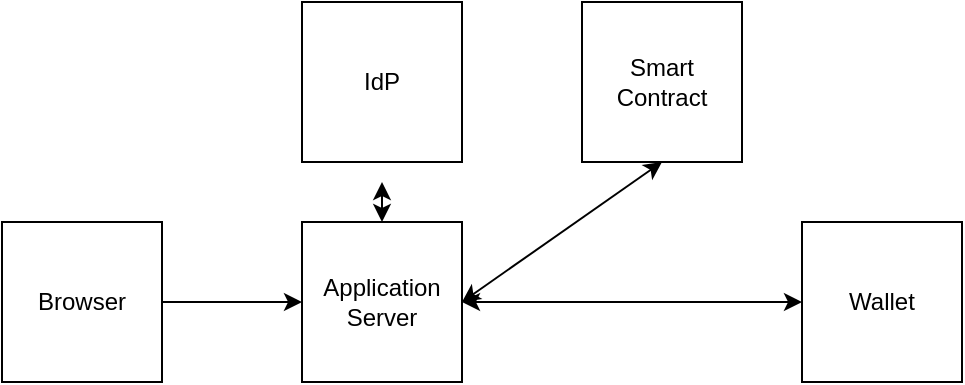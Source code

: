 <mxfile>
    <diagram id="2LEtX-EdP5Gn3Yh3HPrh" name="Page-1">
        <mxGraphModel dx="1421" dy="701" grid="1" gridSize="10" guides="1" tooltips="1" connect="1" arrows="1" fold="1" page="1" pageScale="1" pageWidth="850" pageHeight="1100" math="0" shadow="0">
            <root>
                <mxCell id="0"/>
                <mxCell id="1" parent="0"/>
                <mxCell id="2" value="IdP" style="whiteSpace=wrap;html=1;aspect=fixed;" vertex="1" parent="1">
                    <mxGeometry x="270" y="210" width="80" height="80" as="geometry"/>
                </mxCell>
                <mxCell id="3" value="Application Server" style="whiteSpace=wrap;html=1;aspect=fixed;" vertex="1" parent="1">
                    <mxGeometry x="270" y="320" width="80" height="80" as="geometry"/>
                </mxCell>
                <mxCell id="7" style="edgeStyle=none;html=1;entryX=0;entryY=0.5;entryDx=0;entryDy=0;" edge="1" parent="1" source="4" target="3">
                    <mxGeometry relative="1" as="geometry"/>
                </mxCell>
                <mxCell id="4" value="Browser" style="whiteSpace=wrap;html=1;aspect=fixed;" vertex="1" parent="1">
                    <mxGeometry x="120" y="320" width="80" height="80" as="geometry"/>
                </mxCell>
                <mxCell id="5" value="Smart Contract" style="whiteSpace=wrap;html=1;aspect=fixed;" vertex="1" parent="1">
                    <mxGeometry x="410" y="210" width="80" height="80" as="geometry"/>
                </mxCell>
                <mxCell id="6" value="Wallet" style="whiteSpace=wrap;html=1;aspect=fixed;" vertex="1" parent="1">
                    <mxGeometry x="520" y="320" width="80" height="80" as="geometry"/>
                </mxCell>
                <mxCell id="8" value="" style="endArrow=classic;startArrow=classic;html=1;exitX=0.5;exitY=0;exitDx=0;exitDy=0;" edge="1" parent="1" source="3">
                    <mxGeometry width="50" height="50" relative="1" as="geometry">
                        <mxPoint x="400" y="370" as="sourcePoint"/>
                        <mxPoint x="310" y="300" as="targetPoint"/>
                    </mxGeometry>
                </mxCell>
                <mxCell id="9" value="" style="endArrow=classic;startArrow=classic;html=1;exitX=1;exitY=0.5;exitDx=0;exitDy=0;entryX=0.5;entryY=1;entryDx=0;entryDy=0;" edge="1" parent="1" source="3" target="5">
                    <mxGeometry width="50" height="50" relative="1" as="geometry">
                        <mxPoint x="400" y="370" as="sourcePoint"/>
                        <mxPoint x="450" y="320" as="targetPoint"/>
                    </mxGeometry>
                </mxCell>
                <mxCell id="10" value="" style="endArrow=classic;startArrow=classic;html=1;entryX=0;entryY=0.5;entryDx=0;entryDy=0;exitX=1;exitY=0.5;exitDx=0;exitDy=0;" edge="1" parent="1" source="3" target="6">
                    <mxGeometry width="50" height="50" relative="1" as="geometry">
                        <mxPoint x="400" y="370" as="sourcePoint"/>
                        <mxPoint x="450" y="320" as="targetPoint"/>
                    </mxGeometry>
                </mxCell>
            </root>
        </mxGraphModel>
    </diagram>
</mxfile>
